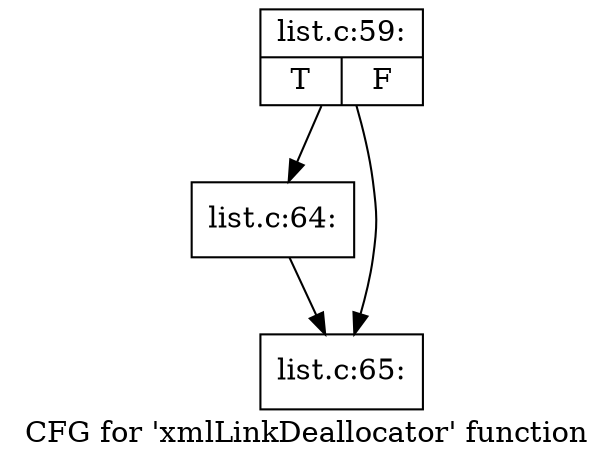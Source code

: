 digraph "CFG for 'xmlLinkDeallocator' function" {
	label="CFG for 'xmlLinkDeallocator' function";

	Node0x5281fd0 [shape=record,label="{list.c:59:|{<s0>T|<s1>F}}"];
	Node0x5281fd0 -> Node0x52856d0;
	Node0x5281fd0 -> Node0x5285720;
	Node0x52856d0 [shape=record,label="{list.c:64:}"];
	Node0x52856d0 -> Node0x5285720;
	Node0x5285720 [shape=record,label="{list.c:65:}"];
}
